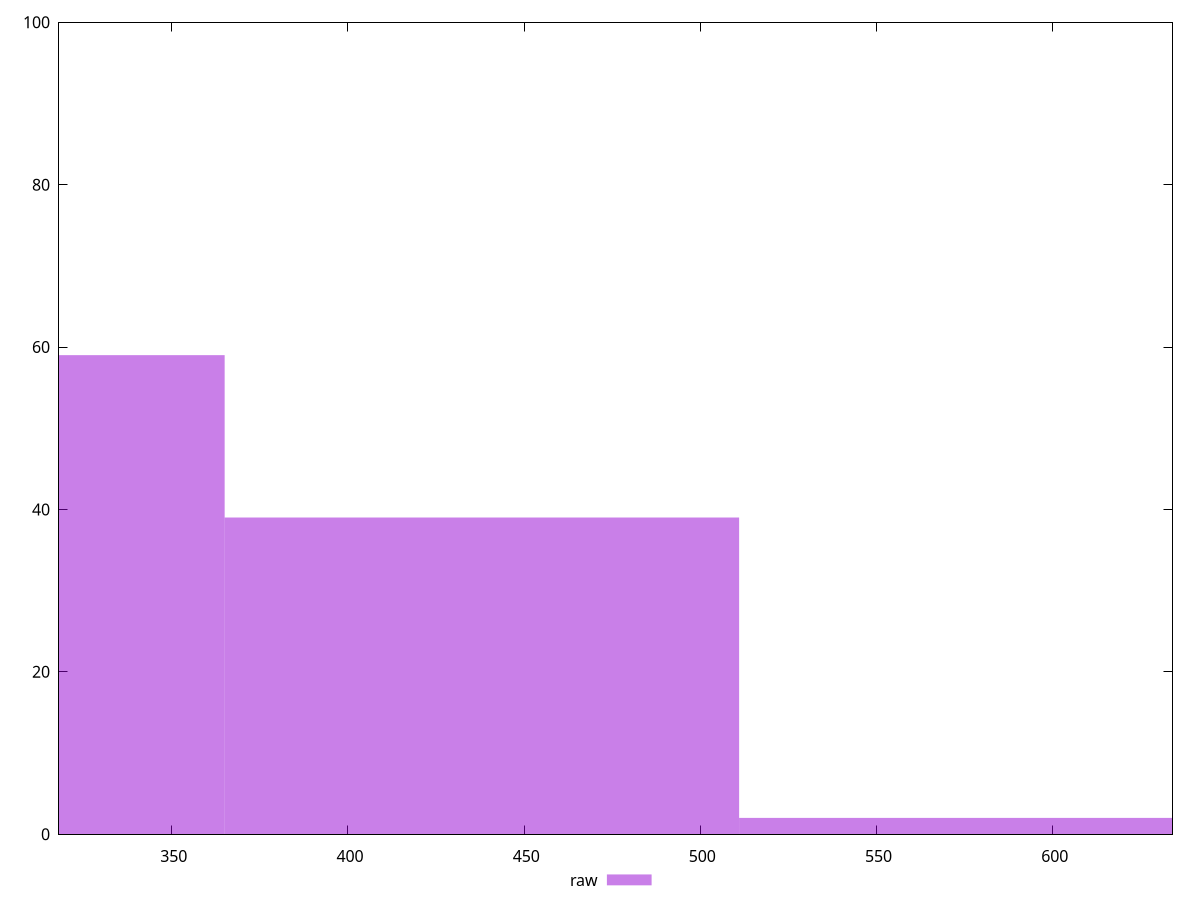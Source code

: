 reset

$raw <<EOF
584.0159489110519 2
292.0079744555259 59
438.01196168328886 39
EOF

set key outside below
set boxwidth 146.00398722776296
set xrange [318:634]
set yrange [0:100]
set trange [0:100]
set style fill transparent solid 0.5 noborder
set terminal svg size 640, 490 enhanced background rgb 'white'
set output "report_00018_2021-02-10T15-25-16.877Z/render-blocking-resources/samples/pages+cached+noadtech+nomedia/raw/histogram.svg"

plot $raw title "raw" with boxes

reset
